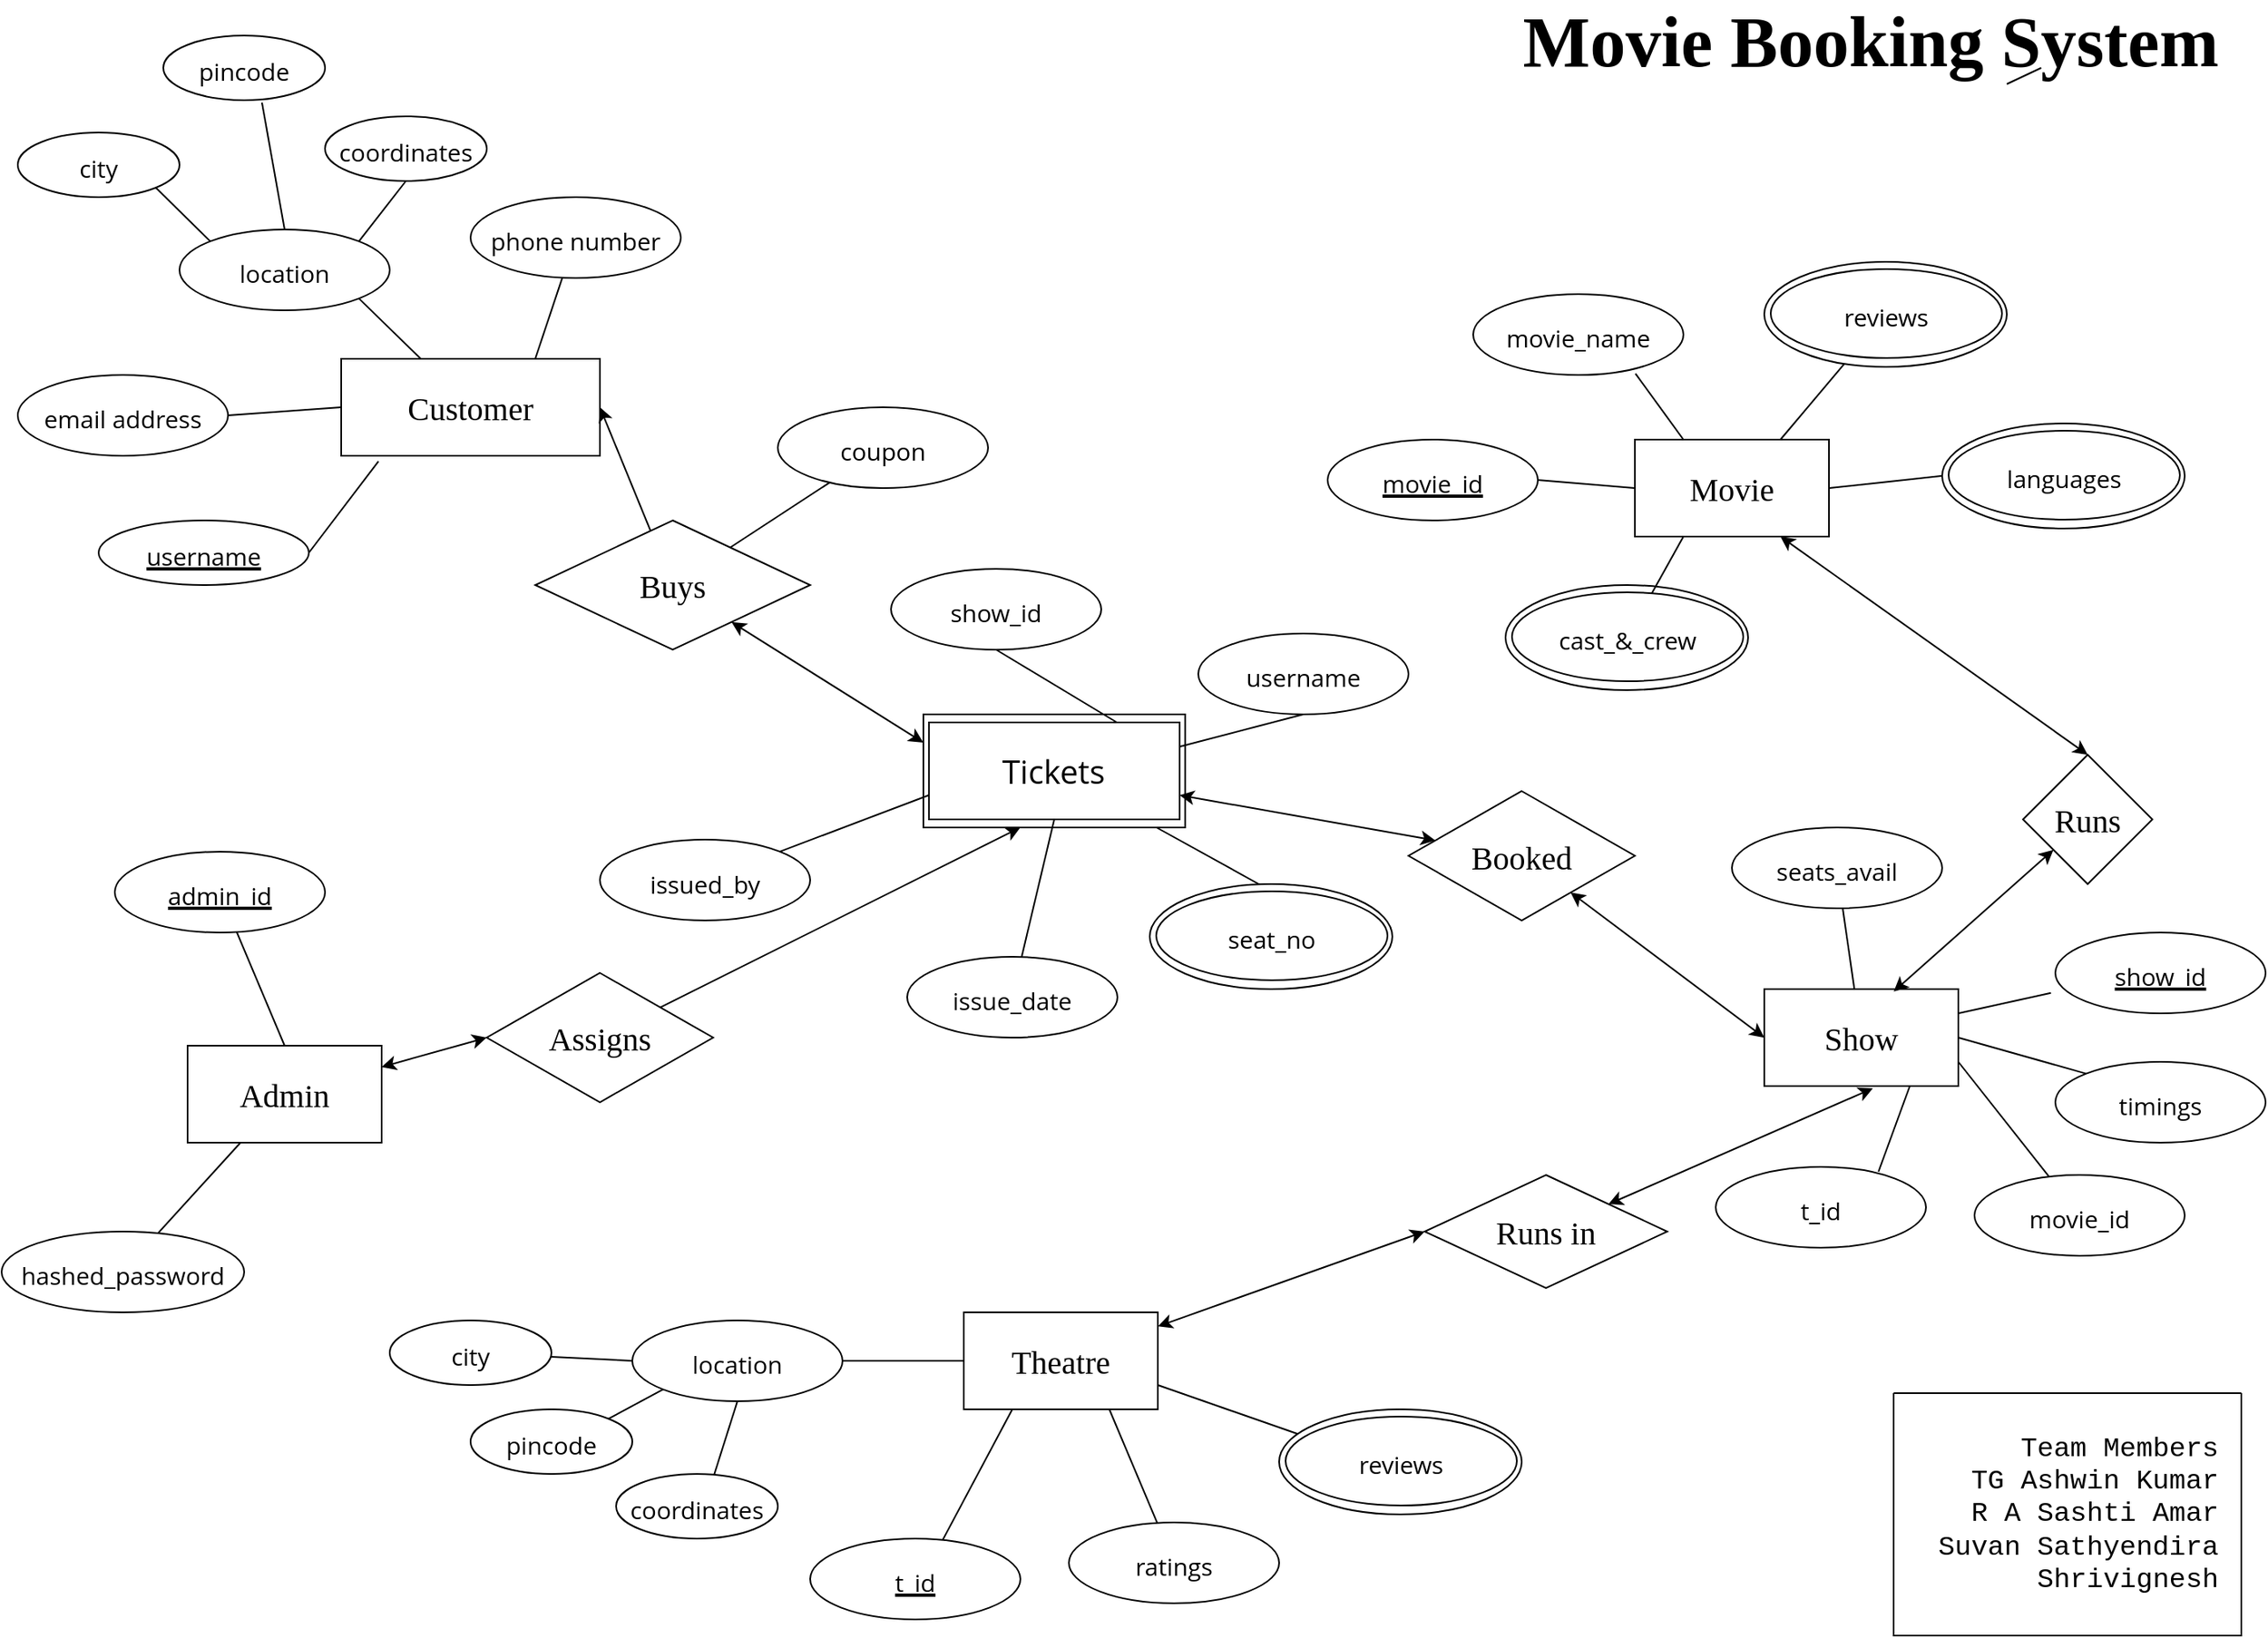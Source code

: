 <mxfile version="18.1.3" type="github">
  <diagram id="R2lEEEUBdFMjLlhIrx00" name="Page-1">
    <mxGraphModel dx="3445" dy="2458" grid="1" gridSize="10" guides="1" tooltips="1" connect="1" arrows="1" fold="1" page="1" pageScale="1" pageWidth="850" pageHeight="1100" math="0" shadow="0" extFonts="Permanent Marker^https://fonts.googleapis.com/css?family=Permanent+Marker">
      <root>
        <mxCell id="0" />
        <mxCell id="1" parent="0" />
        <mxCell id="-V91luH7FTuImWQMiuqp-3" value="" style="group;strokeColor=none;" vertex="1" connectable="0" parent="1">
          <mxGeometry x="400" y="290" width="161.88" height="70" as="geometry" />
        </mxCell>
        <mxCell id="-V91luH7FTuImWQMiuqp-2" value="" style="rounded=0;whiteSpace=wrap;html=1;" vertex="1" parent="-V91luH7FTuImWQMiuqp-3">
          <mxGeometry width="161.88" height="70" as="geometry" />
        </mxCell>
        <mxCell id="-V91luH7FTuImWQMiuqp-1" value="&lt;font data-font-src=&quot;https://fonts.googleapis.com/css?family=Open+Sans&quot; face=&quot;Open Sans&quot; style=&quot;font-size: 20px;&quot;&gt;Tickets&lt;/font&gt;" style="rounded=0;whiteSpace=wrap;html=1;" vertex="1" parent="-V91luH7FTuImWQMiuqp-3">
          <mxGeometry x="3.44" y="5" width="155" height="60" as="geometry" />
        </mxCell>
        <mxCell id="-V91luH7FTuImWQMiuqp-4" value="Customer" style="rounded=0;whiteSpace=wrap;html=1;fontFamily=Tahoma;fontSize=20;" vertex="1" parent="1">
          <mxGeometry x="40" y="70" width="160" height="60" as="geometry" />
        </mxCell>
        <mxCell id="-V91luH7FTuImWQMiuqp-19" style="rounded=0;orthogonalLoop=1;jettySize=auto;html=1;entryX=0;entryY=0.5;entryDx=0;entryDy=0;fontFamily=Tahoma;fontSize=20;startArrow=classic;startFill=1;" edge="1" parent="1" source="-V91luH7FTuImWQMiuqp-5" target="-V91luH7FTuImWQMiuqp-18">
          <mxGeometry relative="1" as="geometry" />
        </mxCell>
        <mxCell id="-V91luH7FTuImWQMiuqp-5" value="Admin" style="rounded=0;whiteSpace=wrap;html=1;fontFamily=Tahoma;fontSize=20;" vertex="1" parent="1">
          <mxGeometry x="-55" y="495" width="120" height="60" as="geometry" />
        </mxCell>
        <mxCell id="-V91luH7FTuImWQMiuqp-92" style="edgeStyle=none;rounded=0;orthogonalLoop=1;jettySize=auto;html=1;exitX=1;exitY=0.5;exitDx=0;exitDy=0;entryX=0;entryY=0.5;entryDx=0;entryDy=0;fontFamily=Open Sans;fontSource=https%3A%2F%2Ffonts.googleapis.com%2Fcss%3Ffamily%3DOpen%2BSans;fontSize=15;startArrow=none;startFill=0;endArrow=none;endFill=0;" edge="1" parent="1" source="-V91luH7FTuImWQMiuqp-6" target="-V91luH7FTuImWQMiuqp-91">
          <mxGeometry relative="1" as="geometry" />
        </mxCell>
        <mxCell id="-V91luH7FTuImWQMiuqp-93" style="edgeStyle=none;rounded=0;orthogonalLoop=1;jettySize=auto;html=1;exitX=0.75;exitY=0;exitDx=0;exitDy=0;entryX=0.331;entryY=0.969;entryDx=0;entryDy=0;entryPerimeter=0;fontFamily=Open Sans;fontSource=https%3A%2F%2Ffonts.googleapis.com%2Fcss%3Ffamily%3DOpen%2BSans;fontSize=15;startArrow=none;startFill=0;endArrow=none;endFill=0;" edge="1" parent="1" source="-V91luH7FTuImWQMiuqp-6" target="-V91luH7FTuImWQMiuqp-84">
          <mxGeometry relative="1" as="geometry" />
        </mxCell>
        <mxCell id="-V91luH7FTuImWQMiuqp-94" style="edgeStyle=none;rounded=0;orthogonalLoop=1;jettySize=auto;html=1;exitX=0.25;exitY=0;exitDx=0;exitDy=0;entryX=0.772;entryY=0.983;entryDx=0;entryDy=0;entryPerimeter=0;fontFamily=Open Sans;fontSource=https%3A%2F%2Ffonts.googleapis.com%2Fcss%3Ffamily%3DOpen%2BSans;fontSize=15;startArrow=none;startFill=0;endArrow=none;endFill=0;" edge="1" parent="1" source="-V91luH7FTuImWQMiuqp-6" target="-V91luH7FTuImWQMiuqp-86">
          <mxGeometry relative="1" as="geometry" />
        </mxCell>
        <mxCell id="-V91luH7FTuImWQMiuqp-95" style="edgeStyle=none;rounded=0;orthogonalLoop=1;jettySize=auto;html=1;exitX=0;exitY=0.5;exitDx=0;exitDy=0;entryX=1;entryY=0.5;entryDx=0;entryDy=0;fontFamily=Open Sans;fontSource=https%3A%2F%2Ffonts.googleapis.com%2Fcss%3Ffamily%3DOpen%2BSans;fontSize=15;startArrow=none;startFill=0;endArrow=none;endFill=0;" edge="1" parent="1" source="-V91luH7FTuImWQMiuqp-6" target="-V91luH7FTuImWQMiuqp-87">
          <mxGeometry relative="1" as="geometry" />
        </mxCell>
        <mxCell id="-V91luH7FTuImWQMiuqp-6" value="Movie" style="rounded=0;whiteSpace=wrap;html=1;fontFamily=Tahoma;fontSize=20;" vertex="1" parent="1">
          <mxGeometry x="840" y="120" width="120" height="60" as="geometry" />
        </mxCell>
        <mxCell id="-V91luH7FTuImWQMiuqp-106" style="edgeStyle=none;rounded=0;orthogonalLoop=1;jettySize=auto;html=1;exitX=0.75;exitY=1;exitDx=0;exitDy=0;entryX=0.774;entryY=0.06;entryDx=0;entryDy=0;entryPerimeter=0;fontFamily=Open Sans;fontSource=https%3A%2F%2Ffonts.googleapis.com%2Fcss%3Ffamily%3DOpen%2BSans;fontSize=15;startArrow=none;startFill=0;endArrow=none;endFill=0;" edge="1" parent="1" source="-V91luH7FTuImWQMiuqp-7" target="-V91luH7FTuImWQMiuqp-105">
          <mxGeometry relative="1" as="geometry" />
        </mxCell>
        <mxCell id="-V91luH7FTuImWQMiuqp-107" style="edgeStyle=none;rounded=0;orthogonalLoop=1;jettySize=auto;html=1;exitX=1;exitY=0.75;exitDx=0;exitDy=0;fontFamily=Open Sans;fontSource=https%3A%2F%2Ffonts.googleapis.com%2Fcss%3Ffamily%3DOpen%2BSans;fontSize=15;startArrow=none;startFill=0;endArrow=none;endFill=0;" edge="1" parent="1" source="-V91luH7FTuImWQMiuqp-7" target="-V91luH7FTuImWQMiuqp-104">
          <mxGeometry relative="1" as="geometry" />
        </mxCell>
        <mxCell id="-V91luH7FTuImWQMiuqp-108" style="edgeStyle=none;rounded=0;orthogonalLoop=1;jettySize=auto;html=1;exitX=-0.021;exitY=0.747;exitDx=0;exitDy=0;fontFamily=Open Sans;fontSource=https%3A%2F%2Ffonts.googleapis.com%2Fcss%3Ffamily%3DOpen%2BSans;fontSize=15;startArrow=none;startFill=0;endArrow=none;endFill=0;exitPerimeter=0;entryX=1;entryY=0.25;entryDx=0;entryDy=0;" edge="1" parent="1" source="-V91luH7FTuImWQMiuqp-102" target="-V91luH7FTuImWQMiuqp-7">
          <mxGeometry relative="1" as="geometry" />
        </mxCell>
        <mxCell id="-V91luH7FTuImWQMiuqp-109" style="edgeStyle=none;rounded=0;orthogonalLoop=1;jettySize=auto;html=1;exitX=1;exitY=0.5;exitDx=0;exitDy=0;entryX=0;entryY=0;entryDx=0;entryDy=0;fontFamily=Open Sans;fontSource=https%3A%2F%2Ffonts.googleapis.com%2Fcss%3Ffamily%3DOpen%2BSans;fontSize=15;startArrow=none;startFill=0;endArrow=none;endFill=0;" edge="1" parent="1" source="-V91luH7FTuImWQMiuqp-7" target="-V91luH7FTuImWQMiuqp-103">
          <mxGeometry relative="1" as="geometry" />
        </mxCell>
        <mxCell id="-V91luH7FTuImWQMiuqp-7" value="Show" style="rounded=0;whiteSpace=wrap;html=1;fontFamily=Tahoma;fontSize=20;" vertex="1" parent="1">
          <mxGeometry x="920" y="460" width="120" height="60" as="geometry" />
        </mxCell>
        <mxCell id="-V91luH7FTuImWQMiuqp-11" style="rounded=0;orthogonalLoop=1;jettySize=auto;html=1;entryX=1;entryY=0.5;entryDx=0;entryDy=0;fontFamily=Tahoma;fontSize=20;" edge="1" parent="1" source="-V91luH7FTuImWQMiuqp-8" target="-V91luH7FTuImWQMiuqp-4">
          <mxGeometry relative="1" as="geometry" />
        </mxCell>
        <mxCell id="-V91luH7FTuImWQMiuqp-12" style="rounded=0;orthogonalLoop=1;jettySize=auto;html=1;entryX=0;entryY=0.25;entryDx=0;entryDy=0;fontFamily=Tahoma;fontSize=20;startArrow=classic;startFill=1;" edge="1" parent="1" source="-V91luH7FTuImWQMiuqp-8" target="-V91luH7FTuImWQMiuqp-2">
          <mxGeometry relative="1" as="geometry" />
        </mxCell>
        <mxCell id="-V91luH7FTuImWQMiuqp-8" value="Buys" style="rhombus;whiteSpace=wrap;html=1;fontFamily=Tahoma;fontSize=20;" vertex="1" parent="1">
          <mxGeometry x="160" y="170" width="170" height="80" as="geometry" />
        </mxCell>
        <mxCell id="-V91luH7FTuImWQMiuqp-16" style="rounded=0;orthogonalLoop=1;jettySize=auto;html=1;entryX=0;entryY=0.5;entryDx=0;entryDy=0;fontFamily=Tahoma;fontSize=20;startArrow=classic;startFill=1;" edge="1" parent="1" source="-V91luH7FTuImWQMiuqp-13" target="-V91luH7FTuImWQMiuqp-14">
          <mxGeometry relative="1" as="geometry" />
        </mxCell>
        <mxCell id="-V91luH7FTuImWQMiuqp-73" style="edgeStyle=none;rounded=0;orthogonalLoop=1;jettySize=auto;html=1;exitX=0.25;exitY=1;exitDx=0;exitDy=0;entryX=0.627;entryY=0.034;entryDx=0;entryDy=0;entryPerimeter=0;fontFamily=Open Sans;fontSource=https%3A%2F%2Ffonts.googleapis.com%2Fcss%3Ffamily%3DOpen%2BSans;fontSize=15;startArrow=none;startFill=0;endArrow=none;endFill=0;" edge="1" parent="1" source="-V91luH7FTuImWQMiuqp-13" target="-V91luH7FTuImWQMiuqp-65">
          <mxGeometry relative="1" as="geometry" />
        </mxCell>
        <mxCell id="-V91luH7FTuImWQMiuqp-74" style="edgeStyle=none;rounded=0;orthogonalLoop=1;jettySize=auto;html=1;exitX=0.75;exitY=1;exitDx=0;exitDy=0;fontFamily=Open Sans;fontSource=https%3A%2F%2Ffonts.googleapis.com%2Fcss%3Ffamily%3DOpen%2BSans;fontSize=15;startArrow=none;startFill=0;endArrow=none;endFill=0;" edge="1" parent="1" source="-V91luH7FTuImWQMiuqp-13" target="-V91luH7FTuImWQMiuqp-66">
          <mxGeometry relative="1" as="geometry" />
        </mxCell>
        <mxCell id="-V91luH7FTuImWQMiuqp-75" style="edgeStyle=none;rounded=0;orthogonalLoop=1;jettySize=auto;html=1;exitX=1;exitY=0.75;exitDx=0;exitDy=0;entryX=0.075;entryY=0.233;entryDx=0;entryDy=0;entryPerimeter=0;fontFamily=Open Sans;fontSource=https%3A%2F%2Ffonts.googleapis.com%2Fcss%3Ffamily%3DOpen%2BSans;fontSize=15;startArrow=none;startFill=0;endArrow=none;endFill=0;" edge="1" parent="1" source="-V91luH7FTuImWQMiuqp-13" target="-V91luH7FTuImWQMiuqp-71">
          <mxGeometry relative="1" as="geometry" />
        </mxCell>
        <mxCell id="-V91luH7FTuImWQMiuqp-77" style="edgeStyle=none;rounded=0;orthogonalLoop=1;jettySize=auto;html=1;entryX=1;entryY=0.5;entryDx=0;entryDy=0;fontFamily=Open Sans;fontSource=https%3A%2F%2Ffonts.googleapis.com%2Fcss%3Ffamily%3DOpen%2BSans;fontSize=15;startArrow=none;startFill=0;endArrow=none;endFill=0;" edge="1" parent="1" source="-V91luH7FTuImWQMiuqp-13" target="-V91luH7FTuImWQMiuqp-58">
          <mxGeometry relative="1" as="geometry" />
        </mxCell>
        <mxCell id="-V91luH7FTuImWQMiuqp-13" value="Theatre" style="rounded=0;whiteSpace=wrap;html=1;fontFamily=Tahoma;fontSize=20;" vertex="1" parent="1">
          <mxGeometry x="425" y="660" width="120" height="60" as="geometry" />
        </mxCell>
        <mxCell id="-V91luH7FTuImWQMiuqp-17" style="rounded=0;orthogonalLoop=1;jettySize=auto;html=1;entryX=0.56;entryY=1.023;entryDx=0;entryDy=0;entryPerimeter=0;fontFamily=Tahoma;fontSize=20;startArrow=classic;startFill=1;" edge="1" parent="1" source="-V91luH7FTuImWQMiuqp-14" target="-V91luH7FTuImWQMiuqp-7">
          <mxGeometry relative="1" as="geometry" />
        </mxCell>
        <mxCell id="-V91luH7FTuImWQMiuqp-14" value="Runs in" style="rhombus;whiteSpace=wrap;html=1;fontFamily=Tahoma;fontSize=20;" vertex="1" parent="1">
          <mxGeometry x="710" y="575" width="150" height="70" as="geometry" />
        </mxCell>
        <mxCell id="-V91luH7FTuImWQMiuqp-20" style="rounded=0;orthogonalLoop=1;jettySize=auto;html=1;fontFamily=Tahoma;fontSize=20;" edge="1" parent="1" source="-V91luH7FTuImWQMiuqp-18">
          <mxGeometry relative="1" as="geometry">
            <mxPoint x="460" y="360" as="targetPoint" />
          </mxGeometry>
        </mxCell>
        <mxCell id="-V91luH7FTuImWQMiuqp-18" value="Assigns" style="rhombus;whiteSpace=wrap;html=1;fontFamily=Tahoma;fontSize=20;" vertex="1" parent="1">
          <mxGeometry x="130" y="450" width="140" height="80" as="geometry" />
        </mxCell>
        <mxCell id="-V91luH7FTuImWQMiuqp-22" style="rounded=0;orthogonalLoop=1;jettySize=auto;html=1;fontFamily=Tahoma;fontSize=20;startArrow=classic;startFill=1;entryX=0.667;entryY=0.025;entryDx=0;entryDy=0;entryPerimeter=0;" edge="1" parent="1" source="-V91luH7FTuImWQMiuqp-21" target="-V91luH7FTuImWQMiuqp-7">
          <mxGeometry relative="1" as="geometry">
            <mxPoint x="890" y="410" as="targetPoint" />
          </mxGeometry>
        </mxCell>
        <mxCell id="-V91luH7FTuImWQMiuqp-23" style="rounded=0;orthogonalLoop=1;jettySize=auto;html=1;entryX=0.75;entryY=1;entryDx=0;entryDy=0;fontFamily=Tahoma;fontSize=20;exitX=0.5;exitY=0;exitDx=0;exitDy=0;startArrow=classic;startFill=1;" edge="1" parent="1" source="-V91luH7FTuImWQMiuqp-21" target="-V91luH7FTuImWQMiuqp-6">
          <mxGeometry relative="1" as="geometry" />
        </mxCell>
        <mxCell id="-V91luH7FTuImWQMiuqp-21" value="Runs" style="rhombus;whiteSpace=wrap;html=1;fontFamily=Tahoma;fontSize=20;" vertex="1" parent="1">
          <mxGeometry x="1080" y="315" width="80" height="80" as="geometry" />
        </mxCell>
        <mxCell id="-V91luH7FTuImWQMiuqp-25" style="rounded=0;orthogonalLoop=1;jettySize=auto;html=1;entryX=1;entryY=0.75;entryDx=0;entryDy=0;fontFamily=Tahoma;fontSize=20;startArrow=classic;startFill=1;" edge="1" parent="1" source="-V91luH7FTuImWQMiuqp-24" target="-V91luH7FTuImWQMiuqp-1">
          <mxGeometry relative="1" as="geometry" />
        </mxCell>
        <mxCell id="-V91luH7FTuImWQMiuqp-26" style="rounded=0;orthogonalLoop=1;jettySize=auto;html=1;entryX=0;entryY=0.5;entryDx=0;entryDy=0;fontFamily=Tahoma;fontSize=20;startArrow=classic;startFill=1;" edge="1" parent="1" source="-V91luH7FTuImWQMiuqp-24" target="-V91luH7FTuImWQMiuqp-7">
          <mxGeometry relative="1" as="geometry" />
        </mxCell>
        <mxCell id="-V91luH7FTuImWQMiuqp-24" value="Booked" style="rhombus;whiteSpace=wrap;html=1;fontFamily=Tahoma;fontSize=20;" vertex="1" parent="1">
          <mxGeometry x="700" y="337.5" width="140" height="80" as="geometry" />
        </mxCell>
        <mxCell id="-V91luH7FTuImWQMiuqp-40" style="edgeStyle=none;rounded=0;orthogonalLoop=1;jettySize=auto;html=1;exitX=1;exitY=0.5;exitDx=0;exitDy=0;entryX=0.144;entryY=1.058;entryDx=0;entryDy=0;entryPerimeter=0;fontFamily=Open Sans;fontSource=https%3A%2F%2Ffonts.googleapis.com%2Fcss%3Ffamily%3DOpen%2BSans;fontSize=15;startArrow=none;startFill=0;endArrow=none;endFill=0;" edge="1" parent="1" source="-V91luH7FTuImWQMiuqp-27" target="-V91luH7FTuImWQMiuqp-4">
          <mxGeometry relative="1" as="geometry" />
        </mxCell>
        <mxCell id="-V91luH7FTuImWQMiuqp-27" value="&lt;font data-font-src=&quot;https://fonts.googleapis.com/css?family=Open+Sans&quot; face=&quot;Open Sans&quot; style=&quot;font-size: 15px;&quot;&gt;username&lt;/font&gt;" style="ellipse;whiteSpace=wrap;html=1;fontFamily=Tahoma;fontSize=20;fontStyle=4" vertex="1" parent="1">
          <mxGeometry x="-110" y="170" width="130" height="40" as="geometry" />
        </mxCell>
        <mxCell id="-V91luH7FTuImWQMiuqp-39" style="rounded=0;orthogonalLoop=1;jettySize=auto;html=1;exitX=1;exitY=0.5;exitDx=0;exitDy=0;entryX=0;entryY=0.5;entryDx=0;entryDy=0;fontFamily=Open Sans;fontSource=https%3A%2F%2Ffonts.googleapis.com%2Fcss%3Ffamily%3DOpen%2BSans;fontSize=15;startArrow=none;startFill=0;endArrow=none;endFill=0;" edge="1" parent="1" source="-V91luH7FTuImWQMiuqp-28" target="-V91luH7FTuImWQMiuqp-4">
          <mxGeometry relative="1" as="geometry" />
        </mxCell>
        <mxCell id="-V91luH7FTuImWQMiuqp-28" value="&lt;font data-font-src=&quot;https://fonts.googleapis.com/css?family=Open+Sans&quot; face=&quot;Open Sans&quot; style=&quot;font-size: 15px;&quot;&gt;email address&lt;/font&gt;" style="ellipse;whiteSpace=wrap;html=1;fontFamily=Tahoma;fontSize=20;fontStyle=0" vertex="1" parent="1">
          <mxGeometry x="-160" y="80" width="130" height="50" as="geometry" />
        </mxCell>
        <mxCell id="-V91luH7FTuImWQMiuqp-36" style="rounded=0;orthogonalLoop=1;jettySize=auto;html=1;exitX=0;exitY=0;exitDx=0;exitDy=0;entryX=1;entryY=1;entryDx=0;entryDy=0;fontFamily=Open Sans;fontSource=https%3A%2F%2Ffonts.googleapis.com%2Fcss%3Ffamily%3DOpen%2BSans;fontSize=15;endArrow=none;endFill=0;" edge="1" parent="1" source="-V91luH7FTuImWQMiuqp-29" target="-V91luH7FTuImWQMiuqp-31">
          <mxGeometry relative="1" as="geometry" />
        </mxCell>
        <mxCell id="-V91luH7FTuImWQMiuqp-37" style="rounded=0;orthogonalLoop=1;jettySize=auto;html=1;exitX=0.5;exitY=0;exitDx=0;exitDy=0;entryX=0.61;entryY=1.037;entryDx=0;entryDy=0;entryPerimeter=0;fontFamily=Open Sans;fontSource=https%3A%2F%2Ffonts.googleapis.com%2Fcss%3Ffamily%3DOpen%2BSans;fontSize=15;endArrow=none;endFill=0;" edge="1" parent="1" source="-V91luH7FTuImWQMiuqp-29" target="-V91luH7FTuImWQMiuqp-33">
          <mxGeometry relative="1" as="geometry" />
        </mxCell>
        <mxCell id="-V91luH7FTuImWQMiuqp-38" style="rounded=0;orthogonalLoop=1;jettySize=auto;html=1;exitX=1;exitY=0;exitDx=0;exitDy=0;entryX=0.5;entryY=1;entryDx=0;entryDy=0;fontFamily=Open Sans;fontSource=https%3A%2F%2Ffonts.googleapis.com%2Fcss%3Ffamily%3DOpen%2BSans;fontSize=15;endArrow=none;endFill=0;" edge="1" parent="1" source="-V91luH7FTuImWQMiuqp-29" target="-V91luH7FTuImWQMiuqp-34">
          <mxGeometry relative="1" as="geometry" />
        </mxCell>
        <mxCell id="-V91luH7FTuImWQMiuqp-41" style="edgeStyle=none;rounded=0;orthogonalLoop=1;jettySize=auto;html=1;exitX=1;exitY=1;exitDx=0;exitDy=0;fontFamily=Open Sans;fontSource=https%3A%2F%2Ffonts.googleapis.com%2Fcss%3Ffamily%3DOpen%2BSans;fontSize=15;startArrow=none;startFill=0;endArrow=none;endFill=0;" edge="1" parent="1" source="-V91luH7FTuImWQMiuqp-29" target="-V91luH7FTuImWQMiuqp-4">
          <mxGeometry relative="1" as="geometry" />
        </mxCell>
        <mxCell id="-V91luH7FTuImWQMiuqp-29" value="&lt;font data-font-src=&quot;https://fonts.googleapis.com/css?family=Open+Sans&quot; face=&quot;Open Sans&quot; style=&quot;font-size: 15px;&quot;&gt;location&lt;/font&gt;" style="ellipse;whiteSpace=wrap;html=1;fontFamily=Tahoma;fontSize=20;fontStyle=0" vertex="1" parent="1">
          <mxGeometry x="-60" y="-10" width="130" height="50" as="geometry" />
        </mxCell>
        <mxCell id="-V91luH7FTuImWQMiuqp-42" style="edgeStyle=none;rounded=0;orthogonalLoop=1;jettySize=auto;html=1;entryX=0.75;entryY=0;entryDx=0;entryDy=0;fontFamily=Open Sans;fontSource=https%3A%2F%2Ffonts.googleapis.com%2Fcss%3Ffamily%3DOpen%2BSans;fontSize=15;startArrow=none;startFill=0;endArrow=none;endFill=0;" edge="1" parent="1" source="-V91luH7FTuImWQMiuqp-30" target="-V91luH7FTuImWQMiuqp-4">
          <mxGeometry relative="1" as="geometry" />
        </mxCell>
        <mxCell id="-V91luH7FTuImWQMiuqp-30" value="&lt;font data-font-src=&quot;https://fonts.googleapis.com/css?family=Open+Sans&quot; face=&quot;Open Sans&quot; style=&quot;font-size: 15px;&quot;&gt;phone number&lt;/font&gt;" style="ellipse;whiteSpace=wrap;html=1;fontFamily=Tahoma;fontSize=20;fontStyle=0" vertex="1" parent="1">
          <mxGeometry x="120" y="-30" width="130" height="50" as="geometry" />
        </mxCell>
        <mxCell id="-V91luH7FTuImWQMiuqp-31" value="&lt;font data-font-src=&quot;https://fonts.googleapis.com/css?family=Open+Sans&quot; face=&quot;Open Sans&quot; style=&quot;font-size: 15px;&quot;&gt;city&lt;/font&gt;" style="ellipse;whiteSpace=wrap;html=1;fontFamily=Tahoma;fontSize=20;fontStyle=0" vertex="1" parent="1">
          <mxGeometry x="-160" y="-70" width="100" height="40" as="geometry" />
        </mxCell>
        <mxCell id="-V91luH7FTuImWQMiuqp-33" value="&lt;font data-font-src=&quot;https://fonts.googleapis.com/css?family=Open+Sans&quot; face=&quot;Open Sans&quot; style=&quot;font-size: 15px;&quot;&gt;pincode&lt;/font&gt;" style="ellipse;whiteSpace=wrap;html=1;fontFamily=Tahoma;fontSize=20;fontStyle=0" vertex="1" parent="1">
          <mxGeometry x="-70" y="-130" width="100" height="40" as="geometry" />
        </mxCell>
        <mxCell id="-V91luH7FTuImWQMiuqp-34" value="&lt;font face=&quot;Open Sans&quot;&gt;&lt;span style=&quot;font-size: 15px;&quot;&gt;coordinates&lt;/span&gt;&lt;/font&gt;" style="ellipse;whiteSpace=wrap;html=1;fontFamily=Tahoma;fontSize=20;fontStyle=0" vertex="1" parent="1">
          <mxGeometry x="30" y="-80" width="100" height="40" as="geometry" />
        </mxCell>
        <mxCell id="-V91luH7FTuImWQMiuqp-35" style="edgeStyle=orthogonalEdgeStyle;rounded=0;orthogonalLoop=1;jettySize=auto;html=1;exitX=0.5;exitY=1;exitDx=0;exitDy=0;fontFamily=Open Sans;fontSource=https%3A%2F%2Ffonts.googleapis.com%2Fcss%3Ffamily%3DOpen%2BSans;fontSize=15;" edge="1" parent="1" source="-V91luH7FTuImWQMiuqp-34" target="-V91luH7FTuImWQMiuqp-34">
          <mxGeometry relative="1" as="geometry" />
        </mxCell>
        <mxCell id="-V91luH7FTuImWQMiuqp-52" style="edgeStyle=none;rounded=0;orthogonalLoop=1;jettySize=auto;html=1;exitX=0.5;exitY=1;exitDx=0;exitDy=0;entryX=0.75;entryY=0;entryDx=0;entryDy=0;fontFamily=Open Sans;fontSource=https%3A%2F%2Ffonts.googleapis.com%2Fcss%3Ffamily%3DOpen%2BSans;fontSize=15;startArrow=none;startFill=0;endArrow=none;endFill=0;" edge="1" parent="1" source="-V91luH7FTuImWQMiuqp-43" target="-V91luH7FTuImWQMiuqp-1">
          <mxGeometry relative="1" as="geometry" />
        </mxCell>
        <mxCell id="-V91luH7FTuImWQMiuqp-43" value="&lt;font data-font-src=&quot;https://fonts.googleapis.com/css?family=Open+Sans&quot; face=&quot;Open Sans&quot; style=&quot;font-size: 15px;&quot;&gt;show_id&lt;/font&gt;" style="ellipse;whiteSpace=wrap;html=1;fontFamily=Tahoma;fontSize=20;fontStyle=0" vertex="1" parent="1">
          <mxGeometry x="380" y="200" width="130" height="50" as="geometry" />
        </mxCell>
        <mxCell id="-V91luH7FTuImWQMiuqp-51" style="edgeStyle=none;rounded=0;orthogonalLoop=1;jettySize=auto;html=1;exitX=0.5;exitY=1;exitDx=0;exitDy=0;entryX=1;entryY=0.25;entryDx=0;entryDy=0;fontFamily=Open Sans;fontSource=https%3A%2F%2Ffonts.googleapis.com%2Fcss%3Ffamily%3DOpen%2BSans;fontSize=15;startArrow=none;startFill=0;endArrow=none;endFill=0;" edge="1" parent="1" source="-V91luH7FTuImWQMiuqp-44" target="-V91luH7FTuImWQMiuqp-1">
          <mxGeometry relative="1" as="geometry" />
        </mxCell>
        <mxCell id="-V91luH7FTuImWQMiuqp-44" value="&lt;font data-font-src=&quot;https://fonts.googleapis.com/css?family=Open+Sans&quot; face=&quot;Open Sans&quot; style=&quot;font-size: 15px;&quot;&gt;username&lt;/font&gt;" style="ellipse;whiteSpace=wrap;html=1;fontFamily=Tahoma;fontSize=20;fontStyle=0" vertex="1" parent="1">
          <mxGeometry x="570" y="240" width="130" height="50" as="geometry" />
        </mxCell>
        <mxCell id="-V91luH7FTuImWQMiuqp-49" style="edgeStyle=none;rounded=0;orthogonalLoop=1;jettySize=auto;html=1;exitX=0.5;exitY=0;exitDx=0;exitDy=0;fontFamily=Open Sans;fontSource=https%3A%2F%2Ffonts.googleapis.com%2Fcss%3Ffamily%3DOpen%2BSans;fontSize=15;startArrow=none;startFill=0;endArrow=none;endFill=0;" edge="1" parent="1" source="-V91luH7FTuImWQMiuqp-46" target="-V91luH7FTuImWQMiuqp-2">
          <mxGeometry relative="1" as="geometry" />
        </mxCell>
        <mxCell id="-V91luH7FTuImWQMiuqp-53" style="edgeStyle=none;rounded=0;orthogonalLoop=1;jettySize=auto;html=1;fontFamily=Open Sans;fontSource=https%3A%2F%2Ffonts.googleapis.com%2Fcss%3Ffamily%3DOpen%2BSans;fontSize=15;startArrow=none;startFill=0;endArrow=none;endFill=0;entryX=0.5;entryY=1;entryDx=0;entryDy=0;" edge="1" parent="1" source="-V91luH7FTuImWQMiuqp-48" target="-V91luH7FTuImWQMiuqp-1">
          <mxGeometry relative="1" as="geometry">
            <mxPoint x="470" y="370" as="targetPoint" />
          </mxGeometry>
        </mxCell>
        <mxCell id="-V91luH7FTuImWQMiuqp-48" value="&lt;font data-font-src=&quot;https://fonts.googleapis.com/css?family=Open+Sans&quot; face=&quot;Open Sans&quot; style=&quot;font-size: 15px;&quot;&gt;issue_date&lt;/font&gt;" style="ellipse;whiteSpace=wrap;html=1;fontFamily=Tahoma;fontSize=20;fontStyle=0" vertex="1" parent="1">
          <mxGeometry x="390" y="440" width="130" height="50" as="geometry" />
        </mxCell>
        <mxCell id="-V91luH7FTuImWQMiuqp-56" style="edgeStyle=none;rounded=0;orthogonalLoop=1;jettySize=auto;html=1;entryX=0.5;entryY=0;entryDx=0;entryDy=0;fontFamily=Open Sans;fontSource=https%3A%2F%2Ffonts.googleapis.com%2Fcss%3Ffamily%3DOpen%2BSans;fontSize=15;startArrow=none;startFill=0;endArrow=none;endFill=0;" edge="1" parent="1" source="-V91luH7FTuImWQMiuqp-54" target="-V91luH7FTuImWQMiuqp-5">
          <mxGeometry relative="1" as="geometry" />
        </mxCell>
        <mxCell id="-V91luH7FTuImWQMiuqp-54" value="&lt;font data-font-src=&quot;https://fonts.googleapis.com/css?family=Open+Sans&quot; face=&quot;Open Sans&quot; style=&quot;font-size: 15px;&quot;&gt;admin_id&lt;/font&gt;" style="ellipse;whiteSpace=wrap;html=1;fontFamily=Tahoma;fontSize=20;fontStyle=4" vertex="1" parent="1">
          <mxGeometry x="-100" y="375" width="130" height="50" as="geometry" />
        </mxCell>
        <mxCell id="-V91luH7FTuImWQMiuqp-57" style="edgeStyle=none;rounded=0;orthogonalLoop=1;jettySize=auto;html=1;fontFamily=Open Sans;fontSource=https%3A%2F%2Ffonts.googleapis.com%2Fcss%3Ffamily%3DOpen%2BSans;fontSize=15;startArrow=none;startFill=0;endArrow=none;endFill=0;" edge="1" parent="1" source="-V91luH7FTuImWQMiuqp-55" target="-V91luH7FTuImWQMiuqp-5">
          <mxGeometry relative="1" as="geometry" />
        </mxCell>
        <mxCell id="-V91luH7FTuImWQMiuqp-55" value="&lt;font data-font-src=&quot;https://fonts.googleapis.com/css?family=Open+Sans&quot; face=&quot;Open Sans&quot; style=&quot;font-size: 15px;&quot;&gt;hashed_password&lt;/font&gt;" style="ellipse;whiteSpace=wrap;html=1;fontFamily=Tahoma;fontSize=20;fontStyle=0" vertex="1" parent="1">
          <mxGeometry x="-170" y="610" width="150" height="50" as="geometry" />
        </mxCell>
        <mxCell id="-V91luH7FTuImWQMiuqp-78" style="edgeStyle=none;rounded=0;orthogonalLoop=1;jettySize=auto;html=1;exitX=0.5;exitY=1;exitDx=0;exitDy=0;entryX=0.601;entryY=0.053;entryDx=0;entryDy=0;entryPerimeter=0;fontFamily=Open Sans;fontSource=https%3A%2F%2Ffonts.googleapis.com%2Fcss%3Ffamily%3DOpen%2BSans;fontSize=15;startArrow=none;startFill=0;endArrow=none;endFill=0;" edge="1" parent="1" source="-V91luH7FTuImWQMiuqp-58" target="-V91luH7FTuImWQMiuqp-61">
          <mxGeometry relative="1" as="geometry" />
        </mxCell>
        <mxCell id="-V91luH7FTuImWQMiuqp-79" style="edgeStyle=none;rounded=0;orthogonalLoop=1;jettySize=auto;html=1;exitX=0;exitY=1;exitDx=0;exitDy=0;entryX=1;entryY=0;entryDx=0;entryDy=0;fontFamily=Open Sans;fontSource=https%3A%2F%2Ffonts.googleapis.com%2Fcss%3Ffamily%3DOpen%2BSans;fontSize=15;startArrow=none;startFill=0;endArrow=none;endFill=0;" edge="1" parent="1" source="-V91luH7FTuImWQMiuqp-58" target="-V91luH7FTuImWQMiuqp-60">
          <mxGeometry relative="1" as="geometry" />
        </mxCell>
        <mxCell id="-V91luH7FTuImWQMiuqp-80" style="edgeStyle=none;rounded=0;orthogonalLoop=1;jettySize=auto;html=1;exitX=0;exitY=0.5;exitDx=0;exitDy=0;fontFamily=Open Sans;fontSource=https%3A%2F%2Ffonts.googleapis.com%2Fcss%3Ffamily%3DOpen%2BSans;fontSize=15;startArrow=none;startFill=0;endArrow=none;endFill=0;" edge="1" parent="1" source="-V91luH7FTuImWQMiuqp-58" target="-V91luH7FTuImWQMiuqp-59">
          <mxGeometry relative="1" as="geometry" />
        </mxCell>
        <mxCell id="-V91luH7FTuImWQMiuqp-58" value="&lt;font data-font-src=&quot;https://fonts.googleapis.com/css?family=Open+Sans&quot; face=&quot;Open Sans&quot; style=&quot;font-size: 15px;&quot;&gt;location&lt;/font&gt;" style="ellipse;whiteSpace=wrap;html=1;fontFamily=Tahoma;fontSize=20;fontStyle=0" vertex="1" parent="1">
          <mxGeometry x="220" y="665" width="130" height="50" as="geometry" />
        </mxCell>
        <mxCell id="-V91luH7FTuImWQMiuqp-59" value="&lt;font data-font-src=&quot;https://fonts.googleapis.com/css?family=Open+Sans&quot; face=&quot;Open Sans&quot; style=&quot;font-size: 15px;&quot;&gt;city&lt;/font&gt;" style="ellipse;whiteSpace=wrap;html=1;fontFamily=Tahoma;fontSize=20;fontStyle=0" vertex="1" parent="1">
          <mxGeometry x="70" y="665" width="100" height="40" as="geometry" />
        </mxCell>
        <mxCell id="-V91luH7FTuImWQMiuqp-60" value="&lt;font data-font-src=&quot;https://fonts.googleapis.com/css?family=Open+Sans&quot; face=&quot;Open Sans&quot; style=&quot;font-size: 15px;&quot;&gt;pincode&lt;/font&gt;" style="ellipse;whiteSpace=wrap;html=1;fontFamily=Tahoma;fontSize=20;fontStyle=0" vertex="1" parent="1">
          <mxGeometry x="120" y="720" width="100" height="40" as="geometry" />
        </mxCell>
        <mxCell id="-V91luH7FTuImWQMiuqp-61" value="&lt;font face=&quot;Open Sans&quot;&gt;&lt;span style=&quot;font-size: 15px;&quot;&gt;coordinates&lt;/span&gt;&lt;/font&gt;" style="ellipse;whiteSpace=wrap;html=1;fontFamily=Tahoma;fontSize=20;fontStyle=0" vertex="1" parent="1">
          <mxGeometry x="210" y="760" width="100" height="40" as="geometry" />
        </mxCell>
        <mxCell id="-V91luH7FTuImWQMiuqp-65" value="&lt;font data-font-src=&quot;https://fonts.googleapis.com/css?family=Open+Sans&quot; face=&quot;Open Sans&quot; style=&quot;font-size: 15px;&quot;&gt;t_id&lt;/font&gt;" style="ellipse;whiteSpace=wrap;html=1;fontFamily=Tahoma;fontSize=20;fontStyle=4" vertex="1" parent="1">
          <mxGeometry x="330" y="800" width="130" height="50" as="geometry" />
        </mxCell>
        <mxCell id="-V91luH7FTuImWQMiuqp-66" value="&lt;font data-font-src=&quot;https://fonts.googleapis.com/css?family=Open+Sans&quot; face=&quot;Open Sans&quot; style=&quot;font-size: 15px;&quot;&gt;ratings&lt;/font&gt;" style="ellipse;whiteSpace=wrap;html=1;fontFamily=Tahoma;fontSize=20;fontStyle=0" vertex="1" parent="1">
          <mxGeometry x="490" y="790" width="130" height="50" as="geometry" />
        </mxCell>
        <mxCell id="-V91luH7FTuImWQMiuqp-69" value="" style="group" vertex="1" connectable="0" parent="1">
          <mxGeometry x="540" y="395" width="150" height="65" as="geometry" />
        </mxCell>
        <mxCell id="-V91luH7FTuImWQMiuqp-47" value="&lt;font data-font-src=&quot;https://fonts.googleapis.com/css?family=Open+Sans&quot; face=&quot;Open Sans&quot; style=&quot;font-size: 15px;&quot;&gt;seat_no&lt;/font&gt;" style="ellipse;whiteSpace=wrap;html=1;fontFamily=Tahoma;fontSize=20;fontStyle=0;container=1;" vertex="1" parent="-V91luH7FTuImWQMiuqp-69">
          <mxGeometry width="150" height="65" as="geometry" />
        </mxCell>
        <mxCell id="-V91luH7FTuImWQMiuqp-46" value="&lt;font data-font-src=&quot;https://fonts.googleapis.com/css?family=Open+Sans&quot; face=&quot;Open Sans&quot; style=&quot;font-size: 15px;&quot;&gt;seat_no&lt;/font&gt;" style="ellipse;whiteSpace=wrap;html=1;fontFamily=Tahoma;fontSize=20;fontStyle=0" vertex="1" parent="-V91luH7FTuImWQMiuqp-69">
          <mxGeometry x="4" y="4.5" width="143" height="55" as="geometry" />
        </mxCell>
        <mxCell id="-V91luH7FTuImWQMiuqp-70" value="" style="group" vertex="1" connectable="0" parent="1">
          <mxGeometry x="620" y="720" width="150" height="65" as="geometry" />
        </mxCell>
        <mxCell id="-V91luH7FTuImWQMiuqp-71" value="&lt;font data-font-src=&quot;https://fonts.googleapis.com/css?family=Open+Sans&quot; face=&quot;Open Sans&quot; style=&quot;font-size: 15px;&quot;&gt;seat_no&lt;/font&gt;" style="ellipse;whiteSpace=wrap;html=1;fontFamily=Tahoma;fontSize=20;fontStyle=0;container=1;" vertex="1" parent="-V91luH7FTuImWQMiuqp-70">
          <mxGeometry width="150" height="65" as="geometry" />
        </mxCell>
        <mxCell id="-V91luH7FTuImWQMiuqp-72" value="&lt;font data-font-src=&quot;https://fonts.googleapis.com/css?family=Open+Sans&quot; face=&quot;Open Sans&quot; style=&quot;font-size: 15px;&quot;&gt;reviews&lt;/font&gt;" style="ellipse;whiteSpace=wrap;html=1;fontFamily=Tahoma;fontSize=20;fontStyle=0" vertex="1" parent="-V91luH7FTuImWQMiuqp-70">
          <mxGeometry x="4" y="4.5" width="143" height="55" as="geometry" />
        </mxCell>
        <mxCell id="-V91luH7FTuImWQMiuqp-82" style="edgeStyle=none;rounded=0;orthogonalLoop=1;jettySize=auto;html=1;entryX=0;entryY=0.75;entryDx=0;entryDy=0;fontFamily=Open Sans;fontSource=https%3A%2F%2Ffonts.googleapis.com%2Fcss%3Ffamily%3DOpen%2BSans;fontSize=15;startArrow=none;startFill=0;endArrow=none;endFill=0;" edge="1" parent="1" source="-V91luH7FTuImWQMiuqp-81" target="-V91luH7FTuImWQMiuqp-1">
          <mxGeometry relative="1" as="geometry" />
        </mxCell>
        <mxCell id="-V91luH7FTuImWQMiuqp-81" value="&lt;font data-font-src=&quot;https://fonts.googleapis.com/css?family=Open+Sans&quot; face=&quot;Open Sans&quot; style=&quot;font-size: 15px;&quot;&gt;issued_by&lt;/font&gt;" style="ellipse;whiteSpace=wrap;html=1;fontFamily=Tahoma;fontSize=20;fontStyle=0" vertex="1" parent="1">
          <mxGeometry x="200" y="367.5" width="130" height="50" as="geometry" />
        </mxCell>
        <mxCell id="-V91luH7FTuImWQMiuqp-83" value="" style="group" vertex="1" connectable="0" parent="1">
          <mxGeometry x="920" y="10" width="150" height="65" as="geometry" />
        </mxCell>
        <mxCell id="-V91luH7FTuImWQMiuqp-84" value="&lt;font data-font-src=&quot;https://fonts.googleapis.com/css?family=Open+Sans&quot; face=&quot;Open Sans&quot; style=&quot;font-size: 15px;&quot;&gt;seat_no&lt;/font&gt;" style="ellipse;whiteSpace=wrap;html=1;fontFamily=Tahoma;fontSize=20;fontStyle=0;container=1;" vertex="1" parent="-V91luH7FTuImWQMiuqp-83">
          <mxGeometry width="150" height="65" as="geometry" />
        </mxCell>
        <mxCell id="-V91luH7FTuImWQMiuqp-85" value="&lt;font data-font-src=&quot;https://fonts.googleapis.com/css?family=Open+Sans&quot; face=&quot;Open Sans&quot; style=&quot;font-size: 15px;&quot;&gt;reviews&lt;/font&gt;" style="ellipse;whiteSpace=wrap;html=1;fontFamily=Tahoma;fontSize=20;fontStyle=0" vertex="1" parent="-V91luH7FTuImWQMiuqp-83">
          <mxGeometry x="4" y="4.5" width="143" height="55" as="geometry" />
        </mxCell>
        <mxCell id="-V91luH7FTuImWQMiuqp-86" value="&lt;font data-font-src=&quot;https://fonts.googleapis.com/css?family=Open+Sans&quot; face=&quot;Open Sans&quot; style=&quot;font-size: 15px;&quot;&gt;movie_name&lt;/font&gt;" style="ellipse;whiteSpace=wrap;html=1;fontFamily=Tahoma;fontSize=20;fontStyle=0" vertex="1" parent="1">
          <mxGeometry x="740" y="30" width="130" height="50" as="geometry" />
        </mxCell>
        <mxCell id="-V91luH7FTuImWQMiuqp-87" value="&lt;font data-font-src=&quot;https://fonts.googleapis.com/css?family=Open+Sans&quot; face=&quot;Open Sans&quot; style=&quot;font-size: 15px;&quot;&gt;movie_id&lt;/font&gt;" style="ellipse;whiteSpace=wrap;html=1;fontFamily=Tahoma;fontSize=20;fontStyle=4" vertex="1" parent="1">
          <mxGeometry x="650" y="120" width="130" height="50" as="geometry" />
        </mxCell>
        <mxCell id="-V91luH7FTuImWQMiuqp-89" value="" style="group" vertex="1" connectable="0" parent="1">
          <mxGeometry x="1030" y="110" width="150" height="65" as="geometry" />
        </mxCell>
        <mxCell id="-V91luH7FTuImWQMiuqp-90" value="&lt;font data-font-src=&quot;https://fonts.googleapis.com/css?family=Open+Sans&quot; face=&quot;Open Sans&quot; style=&quot;font-size: 15px;&quot;&gt;seat_no&lt;/font&gt;" style="ellipse;whiteSpace=wrap;html=1;fontFamily=Tahoma;fontSize=20;fontStyle=0;container=1;" vertex="1" parent="-V91luH7FTuImWQMiuqp-89">
          <mxGeometry width="150" height="65" as="geometry" />
        </mxCell>
        <mxCell id="-V91luH7FTuImWQMiuqp-91" value="&lt;font data-font-src=&quot;https://fonts.googleapis.com/css?family=Open+Sans&quot; face=&quot;Open Sans&quot; style=&quot;font-size: 15px;&quot;&gt;languages&lt;/font&gt;" style="ellipse;whiteSpace=wrap;html=1;fontFamily=Tahoma;fontSize=20;fontStyle=0" vertex="1" parent="-V91luH7FTuImWQMiuqp-89">
          <mxGeometry x="4" y="4.5" width="143" height="55" as="geometry" />
        </mxCell>
        <mxCell id="-V91luH7FTuImWQMiuqp-97" style="edgeStyle=none;rounded=0;orthogonalLoop=1;jettySize=auto;html=1;fontFamily=Open Sans;fontSource=https%3A%2F%2Ffonts.googleapis.com%2Fcss%3Ffamily%3DOpen%2BSans;fontSize=15;startArrow=none;startFill=0;endArrow=none;endFill=0;" edge="1" parent="1" source="-V91luH7FTuImWQMiuqp-96" target="-V91luH7FTuImWQMiuqp-8">
          <mxGeometry relative="1" as="geometry" />
        </mxCell>
        <mxCell id="-V91luH7FTuImWQMiuqp-96" value="&lt;font data-font-src=&quot;https://fonts.googleapis.com/css?family=Open+Sans&quot; face=&quot;Open Sans&quot; style=&quot;font-size: 15px;&quot;&gt;coupon&lt;/font&gt;" style="ellipse;whiteSpace=wrap;html=1;fontFamily=Tahoma;fontSize=20;fontStyle=0" vertex="1" parent="1">
          <mxGeometry x="310" y="100" width="130" height="50" as="geometry" />
        </mxCell>
        <mxCell id="-V91luH7FTuImWQMiuqp-98" value="" style="group" vertex="1" connectable="0" parent="1">
          <mxGeometry x="760" y="210" width="150" height="65" as="geometry" />
        </mxCell>
        <mxCell id="-V91luH7FTuImWQMiuqp-99" value="&lt;font data-font-src=&quot;https://fonts.googleapis.com/css?family=Open+Sans&quot; face=&quot;Open Sans&quot; style=&quot;font-size: 15px;&quot;&gt;seat_no&lt;/font&gt;" style="ellipse;whiteSpace=wrap;html=1;fontFamily=Tahoma;fontSize=20;fontStyle=0;container=1;" vertex="1" parent="-V91luH7FTuImWQMiuqp-98">
          <mxGeometry width="150" height="65" as="geometry" />
        </mxCell>
        <mxCell id="-V91luH7FTuImWQMiuqp-100" value="&lt;font data-font-src=&quot;https://fonts.googleapis.com/css?family=Open+Sans&quot; face=&quot;Open Sans&quot; style=&quot;font-size: 15px;&quot;&gt;cast_&amp;amp;_crew&lt;/font&gt;" style="ellipse;whiteSpace=wrap;html=1;fontFamily=Tahoma;fontSize=20;fontStyle=0" vertex="1" parent="-V91luH7FTuImWQMiuqp-98">
          <mxGeometry x="4" y="4.5" width="143" height="55" as="geometry" />
        </mxCell>
        <mxCell id="-V91luH7FTuImWQMiuqp-101" style="edgeStyle=none;rounded=0;orthogonalLoop=1;jettySize=auto;html=1;entryX=0.25;entryY=1;entryDx=0;entryDy=0;fontFamily=Open Sans;fontSource=https%3A%2F%2Ffonts.googleapis.com%2Fcss%3Ffamily%3DOpen%2BSans;fontSize=15;startArrow=none;startFill=0;endArrow=none;endFill=0;" edge="1" parent="1" source="-V91luH7FTuImWQMiuqp-100" target="-V91luH7FTuImWQMiuqp-6">
          <mxGeometry relative="1" as="geometry" />
        </mxCell>
        <mxCell id="-V91luH7FTuImWQMiuqp-102" value="&lt;font data-font-src=&quot;https://fonts.googleapis.com/css?family=Open+Sans&quot; face=&quot;Open Sans&quot; style=&quot;font-size: 15px;&quot;&gt;show_id&lt;/font&gt;" style="ellipse;whiteSpace=wrap;html=1;fontFamily=Tahoma;fontSize=20;fontStyle=4" vertex="1" parent="1">
          <mxGeometry x="1100" y="425" width="130" height="50" as="geometry" />
        </mxCell>
        <mxCell id="-V91luH7FTuImWQMiuqp-103" value="&lt;font data-font-src=&quot;https://fonts.googleapis.com/css?family=Open+Sans&quot; face=&quot;Open Sans&quot; style=&quot;font-size: 15px;&quot;&gt;timings&lt;/font&gt;" style="ellipse;whiteSpace=wrap;html=1;fontFamily=Tahoma;fontSize=20;fontStyle=0" vertex="1" parent="1">
          <mxGeometry x="1100" y="505" width="130" height="50" as="geometry" />
        </mxCell>
        <mxCell id="-V91luH7FTuImWQMiuqp-104" value="&lt;font data-font-src=&quot;https://fonts.googleapis.com/css?family=Open+Sans&quot; face=&quot;Open Sans&quot; style=&quot;font-size: 15px;&quot;&gt;movie_id&lt;/font&gt;" style="ellipse;whiteSpace=wrap;html=1;fontFamily=Tahoma;fontSize=20;fontStyle=0" vertex="1" parent="1">
          <mxGeometry x="1050" y="575" width="130" height="50" as="geometry" />
        </mxCell>
        <mxCell id="-V91luH7FTuImWQMiuqp-105" value="&lt;font data-font-src=&quot;https://fonts.googleapis.com/css?family=Open+Sans&quot; face=&quot;Open Sans&quot; style=&quot;font-size: 15px;&quot;&gt;t_id&lt;br&gt;&lt;/font&gt;" style="ellipse;whiteSpace=wrap;html=1;fontFamily=Tahoma;fontSize=20;fontStyle=0" vertex="1" parent="1">
          <mxGeometry x="890" y="570" width="130" height="50" as="geometry" />
        </mxCell>
        <mxCell id="-V91luH7FTuImWQMiuqp-111" style="edgeStyle=none;rounded=0;orthogonalLoop=1;jettySize=auto;html=1;fontFamily=Open Sans;fontSource=https%3A%2F%2Ffonts.googleapis.com%2Fcss%3Ffamily%3DOpen%2BSans;fontSize=15;startArrow=none;startFill=0;endArrow=none;endFill=0;" edge="1" parent="1" source="-V91luH7FTuImWQMiuqp-110" target="-V91luH7FTuImWQMiuqp-7">
          <mxGeometry relative="1" as="geometry" />
        </mxCell>
        <mxCell id="-V91luH7FTuImWQMiuqp-110" value="&lt;font data-font-src=&quot;https://fonts.googleapis.com/css?family=Open+Sans&quot; face=&quot;Open Sans&quot; style=&quot;font-size: 15px;&quot;&gt;seats_avail&lt;/font&gt;" style="ellipse;whiteSpace=wrap;html=1;fontFamily=Tahoma;fontSize=20;fontStyle=0" vertex="1" parent="1">
          <mxGeometry x="900" y="360" width="130" height="50" as="geometry" />
        </mxCell>
        <mxCell id="-V91luH7FTuImWQMiuqp-113" style="edgeStyle=none;rounded=0;orthogonalLoop=1;jettySize=auto;html=1;exitX=0.75;exitY=1;exitDx=0;exitDy=0;fontFamily=Open Sans;fontSource=https%3A%2F%2Ffonts.googleapis.com%2Fcss%3Ffamily%3DOpen%2BSans;fontSize=44;startArrow=none;startFill=0;endArrow=none;endFill=0;" edge="1" parent="1" source="-V91luH7FTuImWQMiuqp-112">
          <mxGeometry relative="1" as="geometry">
            <mxPoint x="1070" y="-100" as="targetPoint" />
          </mxGeometry>
        </mxCell>
        <mxCell id="-V91luH7FTuImWQMiuqp-112" value="&lt;font style=&quot;font-size: 44px;&quot;&gt;Movie Booking System&lt;/font&gt;" style="text;html=1;strokeColor=none;fillColor=none;align=right;verticalAlign=middle;whiteSpace=wrap;rounded=0;fontFamily=Ubuntu;fontSize=44;fontStyle=1;fontSource=https%3A%2F%2Ffonts.googleapis.com%2Fcss%3Ffamily%3DUbuntu;" vertex="1" parent="1">
          <mxGeometry x="757.5" y="-140" width="445" height="30" as="geometry" />
        </mxCell>
        <mxCell id="-V91luH7FTuImWQMiuqp-114" value="Team Members&lt;br style=&quot;font-size: 17px;&quot;&gt;TG Ashwin Kumar&lt;br style=&quot;font-size: 17px;&quot;&gt;R A Sashti Amar&lt;br style=&quot;font-size: 17px;&quot;&gt;Suvan Sathyendira&lt;br style=&quot;font-size: 17px;&quot;&gt;Shrivignesh" style="text;html=1;strokeColor=none;fillColor=none;align=right;verticalAlign=middle;whiteSpace=wrap;rounded=0;fontFamily=Courier New;fontSize=17;" vertex="1" parent="1">
          <mxGeometry x="982.5" y="770" width="220" height="30" as="geometry" />
        </mxCell>
        <mxCell id="-V91luH7FTuImWQMiuqp-116" value="" style="swimlane;startSize=0;fontFamily=Courier New;fontSize=17;strokeColor=default;" vertex="1" parent="1">
          <mxGeometry x="1000" y="710" width="215" height="150" as="geometry" />
        </mxCell>
      </root>
    </mxGraphModel>
  </diagram>
</mxfile>
